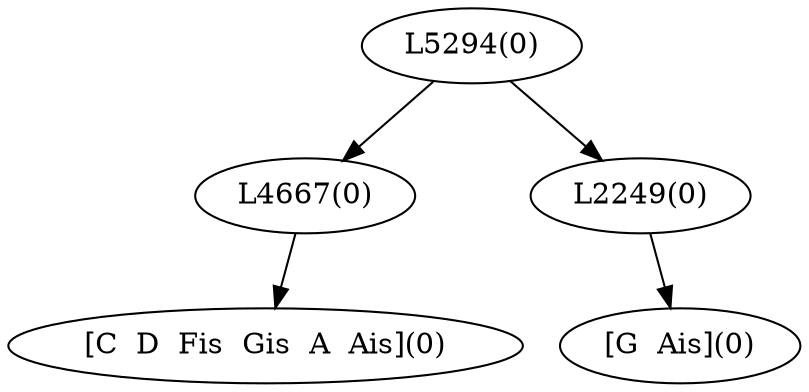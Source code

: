 digraph sample{
"L4667(0)"->"[C  D  Fis  Gis  A  Ais](0)"
"L2249(0)"->"[G  Ais](0)"
"L5294(0)"->"L4667(0)"
"L5294(0)"->"L2249(0)"
{rank = min; "L5294(0)"}
{rank = same; "L4667(0)"; "L2249(0)";}
{rank = max; "[C  D  Fis  Gis  A  Ais](0)"; "[G  Ais](0)";}
}